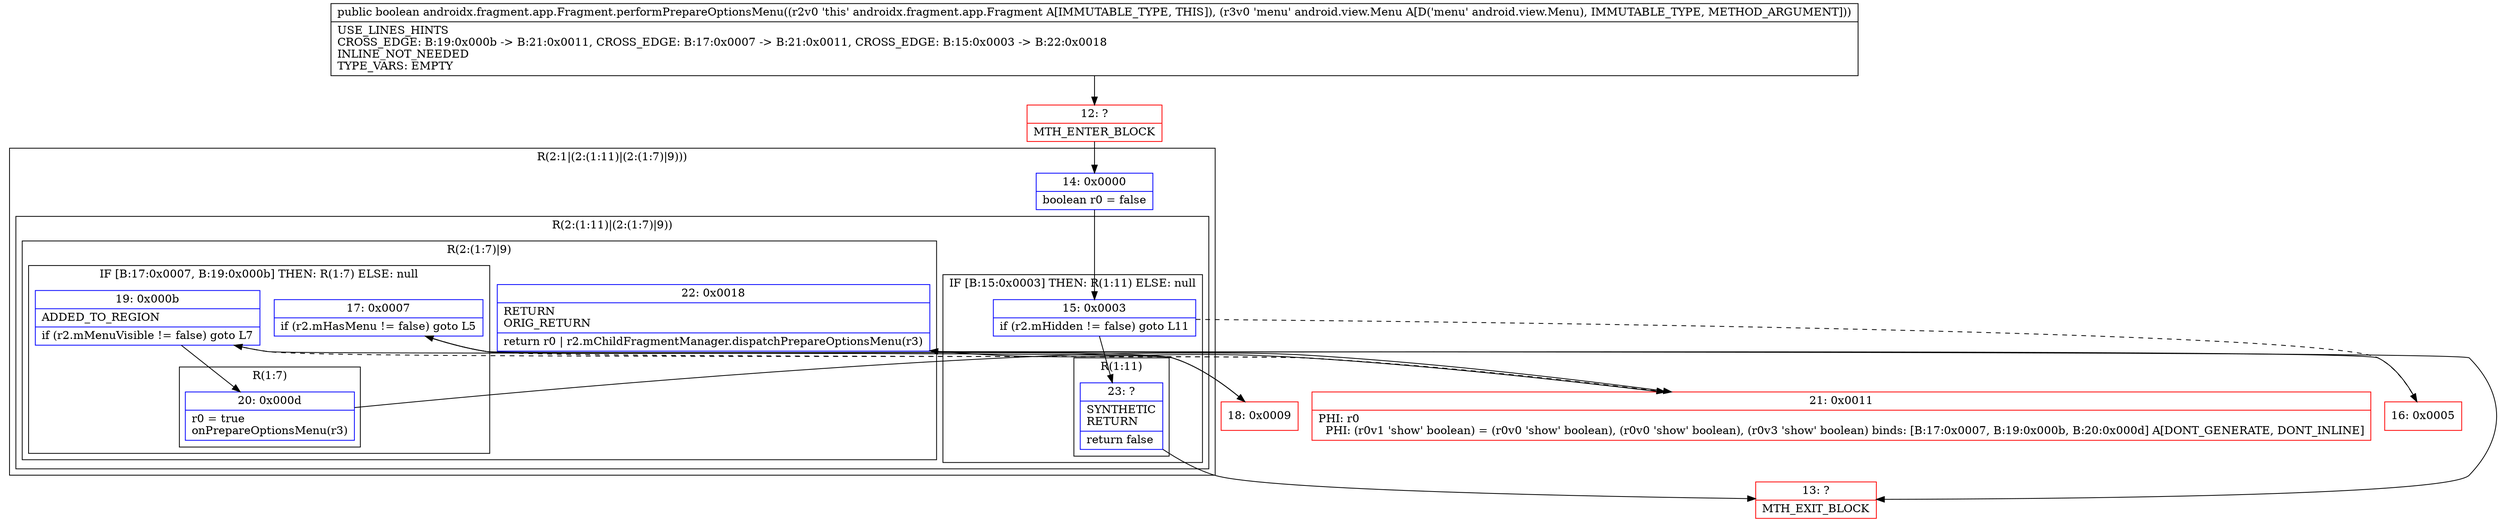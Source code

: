 digraph "CFG forandroidx.fragment.app.Fragment.performPrepareOptionsMenu(Landroid\/view\/Menu;)Z" {
subgraph cluster_Region_1285886289 {
label = "R(2:1|(2:(1:11)|(2:(1:7)|9)))";
node [shape=record,color=blue];
Node_14 [shape=record,label="{14\:\ 0x0000|boolean r0 = false\l}"];
subgraph cluster_Region_1510550132 {
label = "R(2:(1:11)|(2:(1:7)|9))";
node [shape=record,color=blue];
subgraph cluster_IfRegion_2002853883 {
label = "IF [B:15:0x0003] THEN: R(1:11) ELSE: null";
node [shape=record,color=blue];
Node_15 [shape=record,label="{15\:\ 0x0003|if (r2.mHidden != false) goto L11\l}"];
subgraph cluster_Region_2143736251 {
label = "R(1:11)";
node [shape=record,color=blue];
Node_23 [shape=record,label="{23\:\ ?|SYNTHETIC\lRETURN\l|return false\l}"];
}
}
subgraph cluster_Region_1970526643 {
label = "R(2:(1:7)|9)";
node [shape=record,color=blue];
subgraph cluster_IfRegion_794359239 {
label = "IF [B:17:0x0007, B:19:0x000b] THEN: R(1:7) ELSE: null";
node [shape=record,color=blue];
Node_17 [shape=record,label="{17\:\ 0x0007|if (r2.mHasMenu != false) goto L5\l}"];
Node_19 [shape=record,label="{19\:\ 0x000b|ADDED_TO_REGION\l|if (r2.mMenuVisible != false) goto L7\l}"];
subgraph cluster_Region_1449254511 {
label = "R(1:7)";
node [shape=record,color=blue];
Node_20 [shape=record,label="{20\:\ 0x000d|r0 = true\lonPrepareOptionsMenu(r3)\l}"];
}
}
Node_22 [shape=record,label="{22\:\ 0x0018|RETURN\lORIG_RETURN\l|return r0 \| r2.mChildFragmentManager.dispatchPrepareOptionsMenu(r3)\l}"];
}
}
}
Node_12 [shape=record,color=red,label="{12\:\ ?|MTH_ENTER_BLOCK\l}"];
Node_16 [shape=record,color=red,label="{16\:\ 0x0005}"];
Node_18 [shape=record,color=red,label="{18\:\ 0x0009}"];
Node_21 [shape=record,color=red,label="{21\:\ 0x0011|PHI: r0 \l  PHI: (r0v1 'show' boolean) = (r0v0 'show' boolean), (r0v0 'show' boolean), (r0v3 'show' boolean) binds: [B:17:0x0007, B:19:0x000b, B:20:0x000d] A[DONT_GENERATE, DONT_INLINE]\l}"];
Node_13 [shape=record,color=red,label="{13\:\ ?|MTH_EXIT_BLOCK\l}"];
MethodNode[shape=record,label="{public boolean androidx.fragment.app.Fragment.performPrepareOptionsMenu((r2v0 'this' androidx.fragment.app.Fragment A[IMMUTABLE_TYPE, THIS]), (r3v0 'menu' android.view.Menu A[D('menu' android.view.Menu), IMMUTABLE_TYPE, METHOD_ARGUMENT]))  | USE_LINES_HINTS\lCROSS_EDGE: B:19:0x000b \-\> B:21:0x0011, CROSS_EDGE: B:17:0x0007 \-\> B:21:0x0011, CROSS_EDGE: B:15:0x0003 \-\> B:22:0x0018\lINLINE_NOT_NEEDED\lTYPE_VARS: EMPTY\l}"];
MethodNode -> Node_12;Node_14 -> Node_15;
Node_15 -> Node_16[style=dashed];
Node_15 -> Node_23;
Node_23 -> Node_13;
Node_17 -> Node_18;
Node_17 -> Node_21[style=dashed];
Node_19 -> Node_20;
Node_19 -> Node_21[style=dashed];
Node_20 -> Node_21;
Node_22 -> Node_13;
Node_12 -> Node_14;
Node_16 -> Node_17;
Node_18 -> Node_19;
Node_21 -> Node_22;
}

